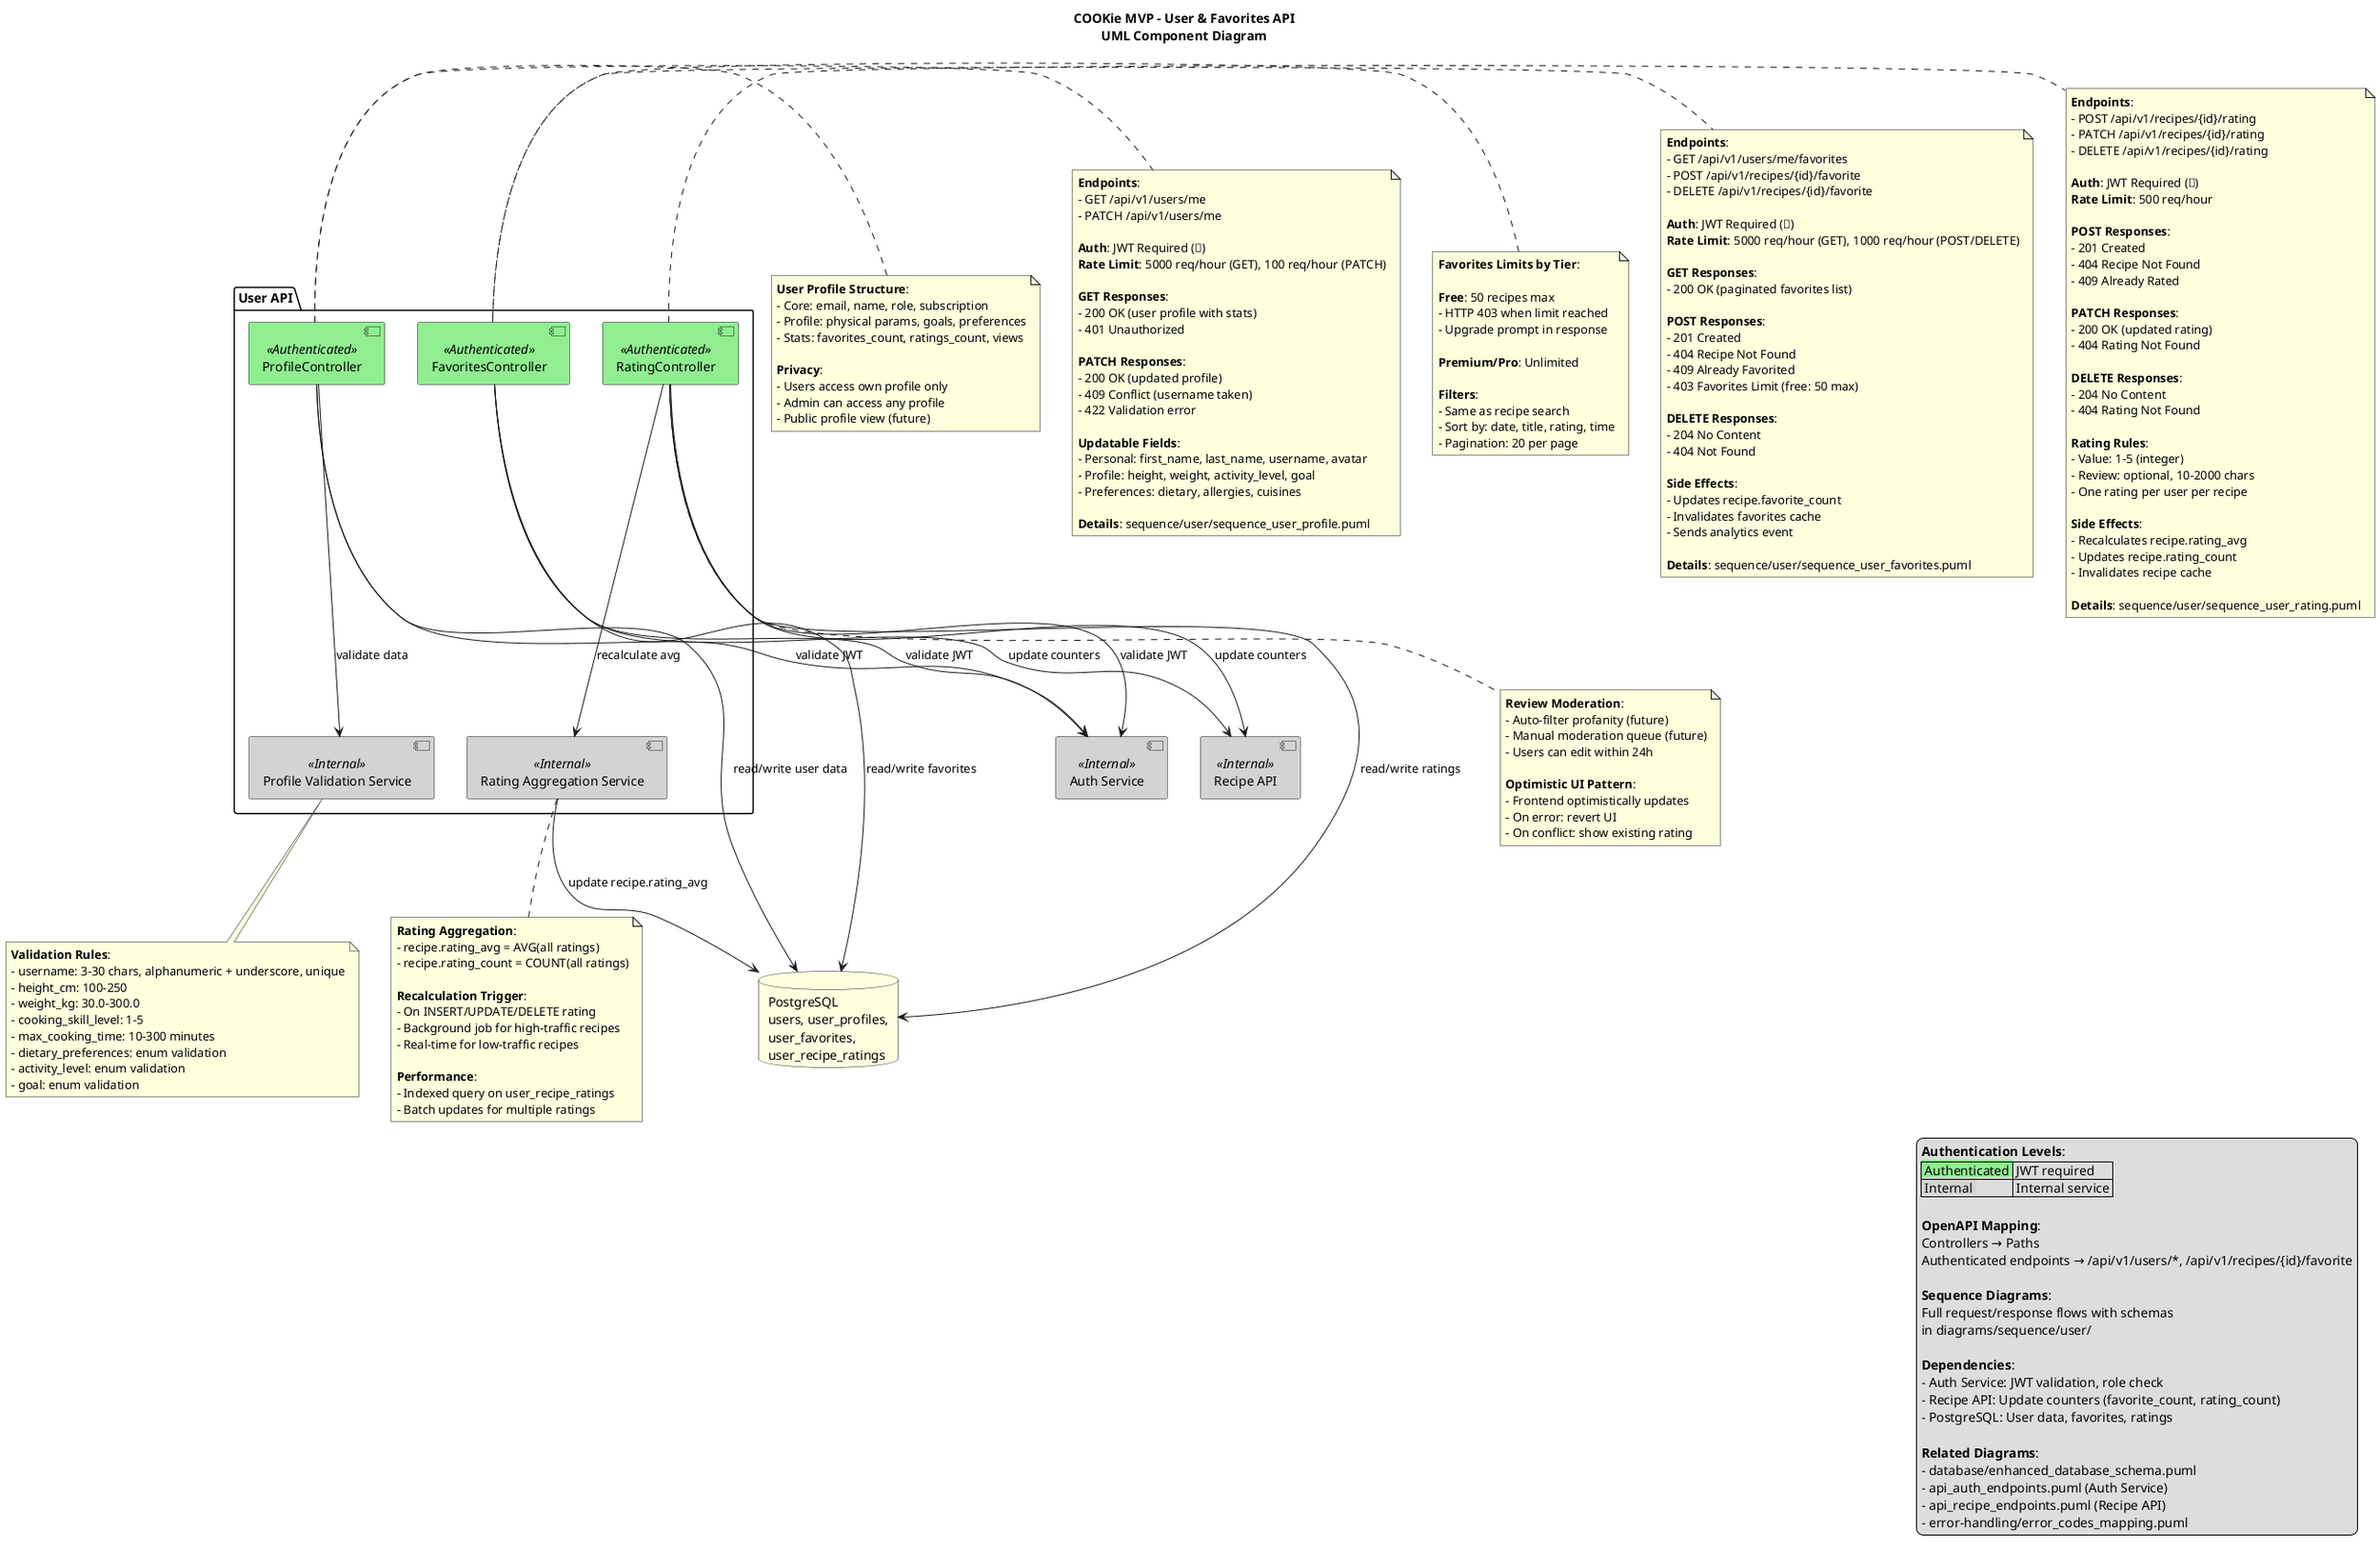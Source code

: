 @startuml api_user_endpoints

title COOKie MVP - User & Favorites API\nUML Component Diagram

' Color coding for authentication levels
skinparam component {
  BackgroundColor<<Authenticated>> LightGreen
  BackgroundColor<<Internal>> LightGray
}

skinparam database {
  BackgroundColor LightYellow
}

' ==================================================
' User Service Components
' ==================================================
package "User API" {

  ' Authenticated endpoints (JWT required)
  component [ProfileController] <<Authenticated>>
  component [FavoritesController] <<Authenticated>>
  component [RatingController] <<Authenticated>>

  ' Internal services
  component [Profile Validation Service] <<Internal>>
  component [Rating Aggregation Service] <<Internal>>
}

' External dependencies
database "PostgreSQL\nusers, user_profiles,\nuser_favorites,\nuser_recipe_ratings" as DB
component [Auth Service] <<Internal>> as AuthService
component [Recipe API] <<Internal>> as RecipeAPI

' ==================================================
' Component Relationships & Dependencies
' ==================================================

' Profile flow
[ProfileController] --> AuthService : validate JWT
[ProfileController] --> [Profile Validation Service] : validate data
[ProfileController] --> DB : read/write user data

' Favorites flow
[FavoritesController] --> AuthService : validate JWT
[FavoritesController] --> DB : read/write favorites
[FavoritesController] --> RecipeAPI : update counters

' Rating flow
[RatingController] --> AuthService : validate JWT
[RatingController] --> DB : read/write ratings
[RatingController] --> [Rating Aggregation Service] : recalculate avg
[RatingController] --> RecipeAPI : update counters
[Rating Aggregation Service] --> DB : update recipe.rating_avg

' ==================================================
' Endpoint Specifications (OpenAPI-relevant)
' ==================================================

note right of [ProfileController]
  **Endpoints**:
  - GET /api/v1/users/me
  - PATCH /api/v1/users/me

  **Auth**: JWT Required (🔐)
  **Rate Limit**: 5000 req/hour (GET), 100 req/hour (PATCH)

  **GET Responses**:
  - 200 OK (user profile with stats)
  - 401 Unauthorized

  **PATCH Responses**:
  - 200 OK (updated profile)
  - 409 Conflict (username taken)
  - 422 Validation error

  **Updatable Fields**:
  - Personal: first_name, last_name, username, avatar
  - Profile: height, weight, activity_level, goal
  - Preferences: dietary, allergies, cuisines

  **Details**: sequence/user/sequence_user_profile.puml
end note

note right of [FavoritesController]
  **Endpoints**:
  - GET /api/v1/users/me/favorites
  - POST /api/v1/recipes/{id}/favorite
  - DELETE /api/v1/recipes/{id}/favorite

  **Auth**: JWT Required (🔐)
  **Rate Limit**: 5000 req/hour (GET), 1000 req/hour (POST/DELETE)

  **GET Responses**:
  - 200 OK (paginated favorites list)

  **POST Responses**:
  - 201 Created
  - 404 Recipe Not Found
  - 409 Already Favorited
  - 403 Favorites Limit (free: 50 max)

  **DELETE Responses**:
  - 204 No Content
  - 404 Not Found

  **Side Effects**:
  - Updates recipe.favorite_count
  - Invalidates favorites cache
  - Sends analytics event

  **Details**: sequence/user/sequence_user_favorites.puml
end note

note right of [RatingController]
  **Endpoints**:
  - POST /api/v1/recipes/{id}/rating
  - PATCH /api/v1/recipes/{id}/rating
  - DELETE /api/v1/recipes/{id}/rating

  **Auth**: JWT Required (🔐)
  **Rate Limit**: 500 req/hour

  **POST Responses**:
  - 201 Created
  - 404 Recipe Not Found
  - 409 Already Rated

  **PATCH Responses**:
  - 200 OK (updated rating)
  - 404 Rating Not Found

  **DELETE Responses**:
  - 204 No Content
  - 404 Rating Not Found

  **Rating Rules**:
  - Value: 1-5 (integer)
  - Review: optional, 10-2000 chars
  - One rating per user per recipe

  **Side Effects**:
  - Recalculates recipe.rating_avg
  - Updates recipe.rating_count
  - Invalidates recipe cache

  **Details**: sequence/user/sequence_user_rating.puml
end note

note bottom of [Profile Validation Service]
  **Validation Rules**:
  - username: 3-30 chars, alphanumeric + underscore, unique
  - height_cm: 100-250
  - weight_kg: 30.0-300.0
  - cooking_skill_level: 1-5
  - max_cooking_time: 10-300 minutes
  - dietary_preferences: enum validation
  - activity_level: enum validation
  - goal: enum validation
end note

note bottom of [Rating Aggregation Service]
  **Rating Aggregation**:
  - recipe.rating_avg = AVG(all ratings)
  - recipe.rating_count = COUNT(all ratings)

  **Recalculation Trigger**:
  - On INSERT/UPDATE/DELETE rating
  - Background job for high-traffic recipes
  - Real-time for low-traffic recipes

  **Performance**:
  - Indexed query on user_recipe_ratings
  - Batch updates for multiple ratings
end note

note left of [ProfileController]
  **User Profile Structure**:
  - Core: email, name, role, subscription
  - Profile: physical params, goals, preferences
  - Stats: favorites_count, ratings_count, views

  **Privacy**:
  - Users access own profile only
  - Admin can access any profile
  - Public profile view (future)
end note

note left of [FavoritesController]
  **Favorites Limits by Tier**:

  **Free**: 50 recipes max
  - HTTP 403 when limit reached
  - Upgrade prompt in response

  **Premium/Pro**: Unlimited

  **Filters**:
  - Same as recipe search
  - Sort by: date, title, rating, time
  - Pagination: 20 per page
end note

note bottom of [RatingController]
  **Review Moderation**:
  - Auto-filter profanity (future)
  - Manual moderation queue (future)
  - Users can edit within 24h

  **Optimistic UI Pattern**:
  - Frontend optimistically updates
  - On error: revert UI
  - On conflict: show existing rating
end note

' ==================================================
' Legend
' ==================================================
legend right
  **Authentication Levels**:
  |<back:LightGreen> Authenticated </back>| JWT required |
  |<back:LightGray> Internal </back>| Internal service |

  **OpenAPI Mapping**:
  Controllers → Paths
  Authenticated endpoints → /api/v1/users/*, /api/v1/recipes/{id}/favorite

  **Sequence Diagrams**:
  Full request/response flows with schemas
  in diagrams/sequence/user/

  **Dependencies**:
  - Auth Service: JWT validation, role check
  - Recipe API: Update counters (favorite_count, rating_count)
  - PostgreSQL: User data, favorites, ratings

  **Related Diagrams**:
  - database/enhanced_database_schema.puml
  - api_auth_endpoints.puml (Auth Service)
  - api_recipe_endpoints.puml (Recipe API)
  - error-handling/error_codes_mapping.puml
endlegend

@enduml
